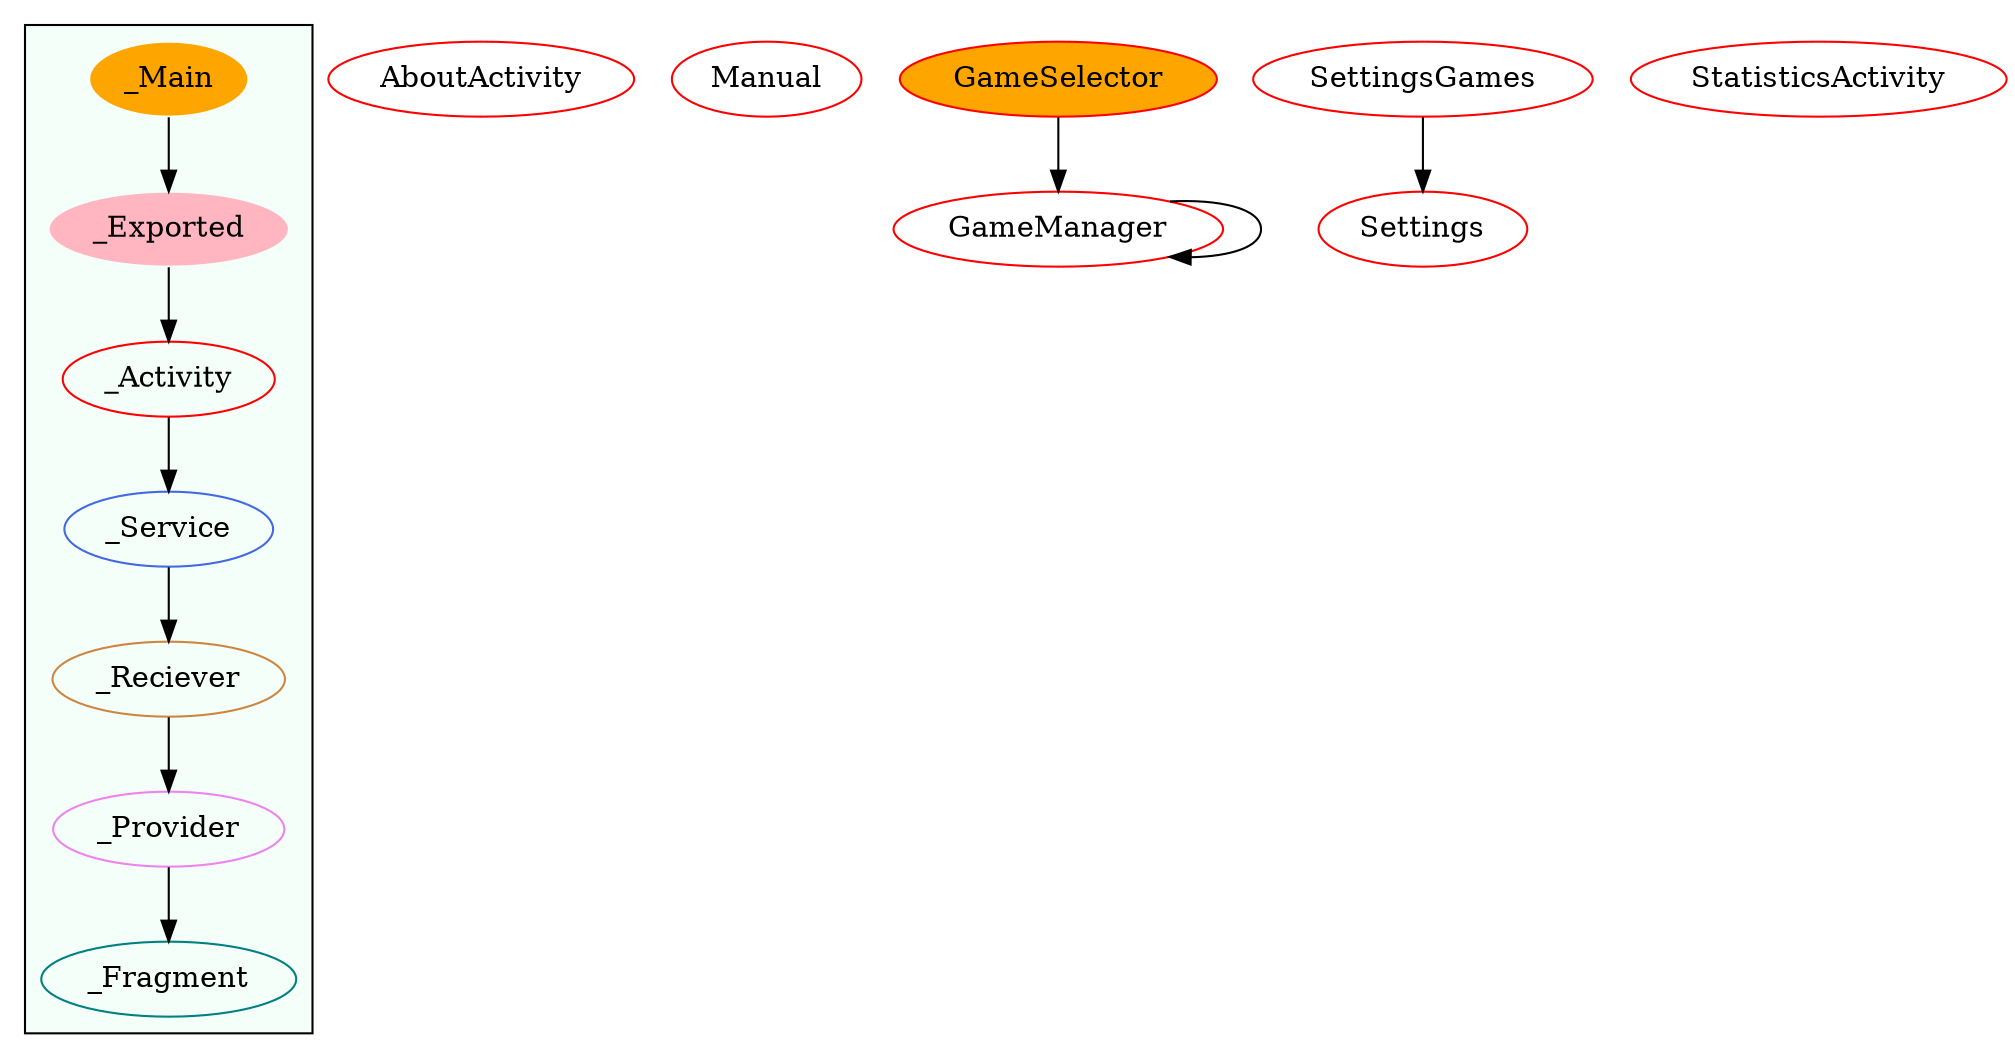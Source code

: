 digraph G {
subgraph cluster_legend{ 
bgcolor=mintcream;
_Activity[color = red];
_Service[color = royalblue];
_Provider[color = violet];
_Reciever[color = peru];
_Fragment[color = teal];
_Main[style=filled, fillcolor=orange, color = mintcream];
_Exported[style=filled, fillcolor=lightpink, color = mintcream];
_Main -> _Exported -> _Activity -> _Service -> _Reciever -> _Provider -> _Fragment; 
}
AboutActivity[color = red];
Manual[color = red];
GameSelector[style=filled, fillcolor=orange, color = red];
Settings[color = red];
StatisticsActivity[color = red];
GameManager[color = red];
SettingsGames[color = red];
GameSelector->GameManager;
GameManager->GameManager;
SettingsGames->Settings;
}
